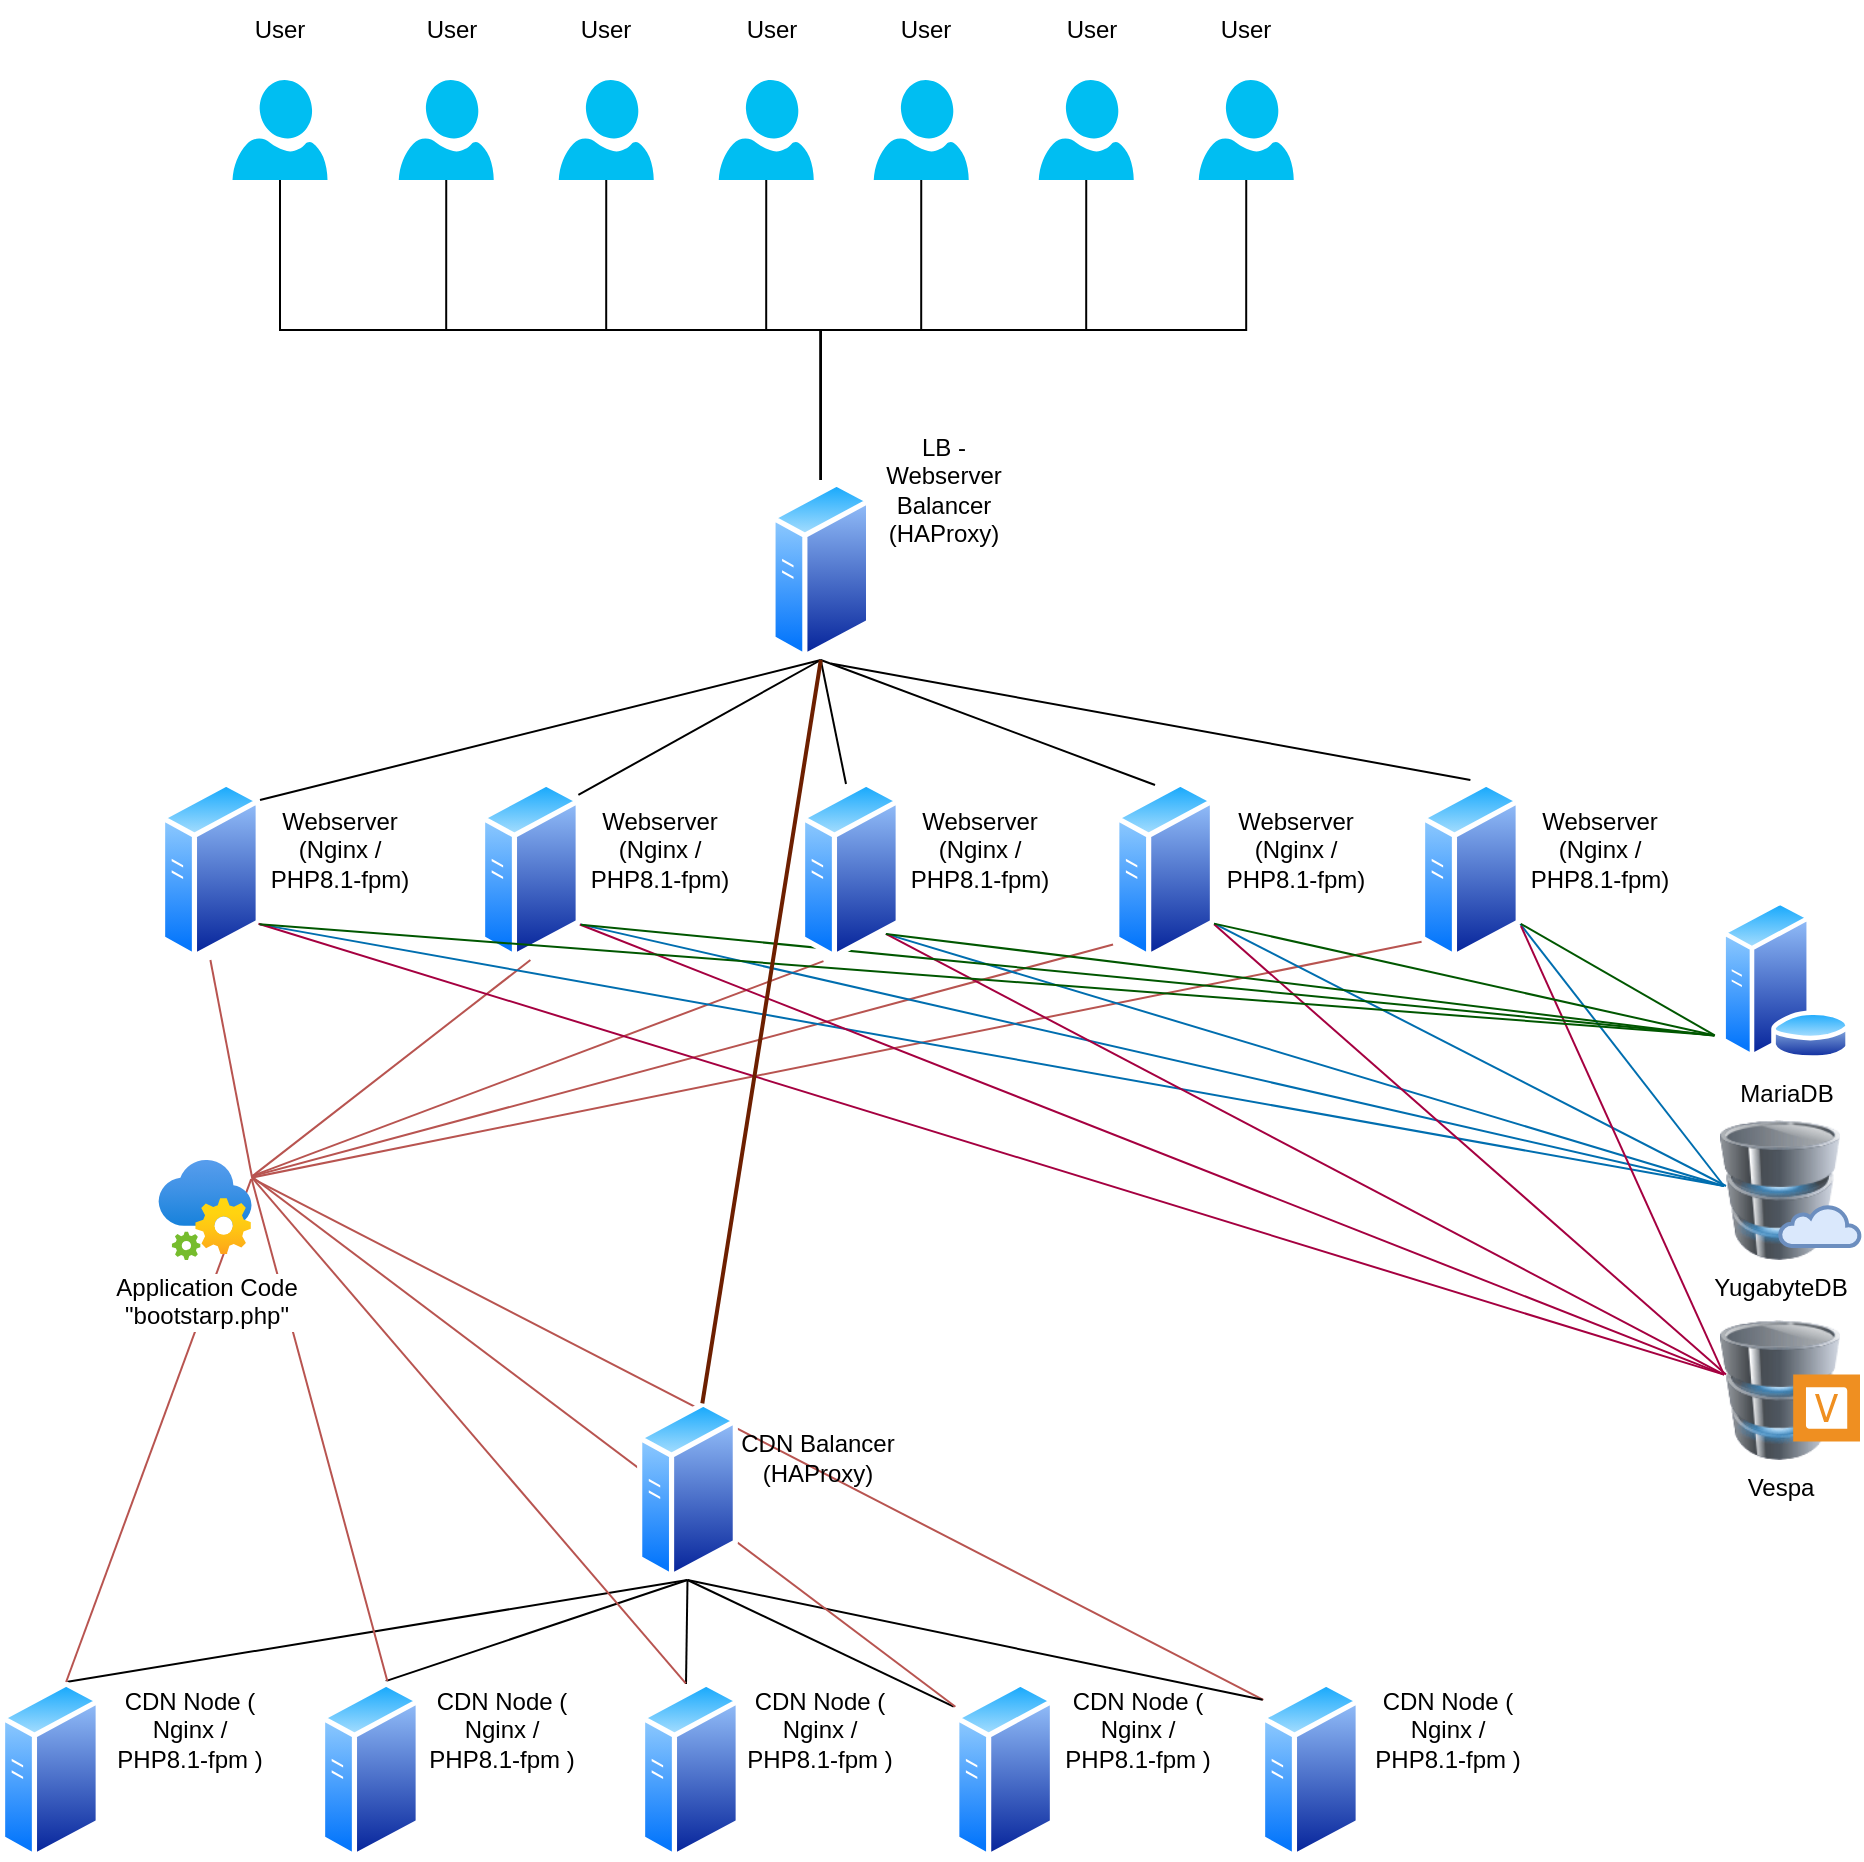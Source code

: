 <mxfile version="24.6.3" type="github">
  <diagram name="Page-1" id="3CQJeB8ll3eQGCyubroe">
    <mxGraphModel dx="2524" dy="820" grid="1" gridSize="10" guides="1" tooltips="1" connect="1" arrows="1" fold="1" page="1" pageScale="1" pageWidth="850" pageHeight="1100" math="0" shadow="0">
      <root>
        <mxCell id="0" />
        <mxCell id="1" parent="0" />
        <mxCell id="apbLcDOzzkScIm0lNbw9-207" value="" style="endArrow=none;html=1;rounded=0;entryX=0.033;entryY=0.111;entryDx=0;entryDy=0;entryPerimeter=0;fillColor=#f8cecc;strokeColor=#b85450;exitX=0.995;exitY=0.181;exitDx=0;exitDy=0;exitPerimeter=0;endFill=0;" parent="1" source="apbLcDOzzkScIm0lNbw9-192" target="apbLcDOzzkScIm0lNbw9-169" edge="1">
          <mxGeometry width="50" height="50" relative="1" as="geometry">
            <mxPoint x="16.778" y="810.55" as="sourcePoint" />
            <mxPoint x="237.4" y="895.5" as="targetPoint" />
          </mxGeometry>
        </mxCell>
        <mxCell id="apbLcDOzzkScIm0lNbw9-17" style="edgeStyle=orthogonalEdgeStyle;rounded=0;orthogonalLoop=1;jettySize=auto;html=1;exitX=0.5;exitY=1;exitDx=0;exitDy=0;exitPerimeter=0;entryX=0.5;entryY=0;entryDx=0;entryDy=0;endArrow=none;endFill=0;" parent="1" source="apbLcDOzzkScIm0lNbw9-2" target="apbLcDOzzkScIm0lNbw9-9" edge="1">
          <mxGeometry relative="1" as="geometry" />
        </mxCell>
        <mxCell id="apbLcDOzzkScIm0lNbw9-2" value="" style="verticalLabelPosition=bottom;html=1;verticalAlign=top;align=center;strokeColor=none;fillColor=#00BEF2;shape=mxgraph.azure.user;" parent="1" vertex="1">
          <mxGeometry x="86.25" y="130" width="47.5" height="50" as="geometry" />
        </mxCell>
        <mxCell id="apbLcDOzzkScIm0lNbw9-23" style="edgeStyle=orthogonalEdgeStyle;rounded=0;orthogonalLoop=1;jettySize=auto;html=1;exitX=0.5;exitY=1;exitDx=0;exitDy=0;exitPerimeter=0;entryX=0.5;entryY=0;entryDx=0;entryDy=0;endArrow=none;endFill=0;" parent="1" source="apbLcDOzzkScIm0lNbw9-3" target="apbLcDOzzkScIm0lNbw9-9" edge="1">
          <mxGeometry relative="1" as="geometry" />
        </mxCell>
        <mxCell id="apbLcDOzzkScIm0lNbw9-3" value="" style="verticalLabelPosition=bottom;html=1;verticalAlign=top;align=center;strokeColor=none;fillColor=#00BEF2;shape=mxgraph.azure.user;" parent="1" vertex="1">
          <mxGeometry x="569.37" y="130" width="47.5" height="50" as="geometry" />
        </mxCell>
        <mxCell id="apbLcDOzzkScIm0lNbw9-22" style="edgeStyle=orthogonalEdgeStyle;rounded=0;orthogonalLoop=1;jettySize=auto;html=1;exitX=0.5;exitY=1;exitDx=0;exitDy=0;exitPerimeter=0;entryX=0.5;entryY=0;entryDx=0;entryDy=0;endArrow=none;endFill=0;" parent="1" source="apbLcDOzzkScIm0lNbw9-4" target="apbLcDOzzkScIm0lNbw9-9" edge="1">
          <mxGeometry relative="1" as="geometry" />
        </mxCell>
        <mxCell id="apbLcDOzzkScIm0lNbw9-4" value="" style="verticalLabelPosition=bottom;html=1;verticalAlign=top;align=center;strokeColor=none;fillColor=#00BEF2;shape=mxgraph.azure.user;" parent="1" vertex="1">
          <mxGeometry x="489.37" y="130" width="47.5" height="50" as="geometry" />
        </mxCell>
        <mxCell id="apbLcDOzzkScIm0lNbw9-21" style="edgeStyle=orthogonalEdgeStyle;rounded=0;orthogonalLoop=1;jettySize=auto;html=1;exitX=0.5;exitY=1;exitDx=0;exitDy=0;exitPerimeter=0;entryX=0.5;entryY=0;entryDx=0;entryDy=0;endArrow=none;endFill=0;" parent="1" source="apbLcDOzzkScIm0lNbw9-5" target="apbLcDOzzkScIm0lNbw9-9" edge="1">
          <mxGeometry relative="1" as="geometry" />
        </mxCell>
        <mxCell id="apbLcDOzzkScIm0lNbw9-5" value="" style="verticalLabelPosition=bottom;html=1;verticalAlign=top;align=center;strokeColor=none;fillColor=#00BEF2;shape=mxgraph.azure.user;" parent="1" vertex="1">
          <mxGeometry x="406.87" y="130" width="47.5" height="50" as="geometry" />
        </mxCell>
        <mxCell id="apbLcDOzzkScIm0lNbw9-15" style="edgeStyle=orthogonalEdgeStyle;rounded=0;orthogonalLoop=1;jettySize=auto;html=1;exitX=0.5;exitY=1;exitDx=0;exitDy=0;exitPerimeter=0;entryX=0.5;entryY=0;entryDx=0;entryDy=0;endArrow=none;endFill=0;" parent="1" source="apbLcDOzzkScIm0lNbw9-6" target="apbLcDOzzkScIm0lNbw9-9" edge="1">
          <mxGeometry relative="1" as="geometry" />
        </mxCell>
        <mxCell id="apbLcDOzzkScIm0lNbw9-6" value="" style="verticalLabelPosition=bottom;html=1;verticalAlign=top;align=center;strokeColor=none;fillColor=#00BEF2;shape=mxgraph.azure.user;" parent="1" vertex="1">
          <mxGeometry x="329.37" y="130" width="47.5" height="50" as="geometry" />
        </mxCell>
        <mxCell id="apbLcDOzzkScIm0lNbw9-19" style="edgeStyle=orthogonalEdgeStyle;rounded=0;orthogonalLoop=1;jettySize=auto;html=1;exitX=0.5;exitY=1;exitDx=0;exitDy=0;exitPerimeter=0;entryX=0.5;entryY=0;entryDx=0;entryDy=0;endArrow=none;endFill=0;" parent="1" source="apbLcDOzzkScIm0lNbw9-7" target="apbLcDOzzkScIm0lNbw9-9" edge="1">
          <mxGeometry relative="1" as="geometry" />
        </mxCell>
        <mxCell id="apbLcDOzzkScIm0lNbw9-7" value="" style="verticalLabelPosition=bottom;html=1;verticalAlign=top;align=center;strokeColor=none;fillColor=#00BEF2;shape=mxgraph.azure.user;" parent="1" vertex="1">
          <mxGeometry x="169.37" y="130" width="47.5" height="50" as="geometry" />
        </mxCell>
        <mxCell id="apbLcDOzzkScIm0lNbw9-20" style="edgeStyle=orthogonalEdgeStyle;rounded=0;orthogonalLoop=1;jettySize=auto;html=1;exitX=0.5;exitY=1;exitDx=0;exitDy=0;exitPerimeter=0;entryX=0.5;entryY=0;entryDx=0;entryDy=0;endArrow=none;endFill=0;" parent="1" source="apbLcDOzzkScIm0lNbw9-8" target="apbLcDOzzkScIm0lNbw9-9" edge="1">
          <mxGeometry relative="1" as="geometry" />
        </mxCell>
        <mxCell id="apbLcDOzzkScIm0lNbw9-8" value="" style="verticalLabelPosition=bottom;html=1;verticalAlign=top;align=center;strokeColor=none;fillColor=#00BEF2;shape=mxgraph.azure.user;" parent="1" vertex="1">
          <mxGeometry x="249.37" y="130" width="47.5" height="50" as="geometry" />
        </mxCell>
        <mxCell id="apbLcDOzzkScIm0lNbw9-9" value="" style="image;aspect=fixed;perimeter=ellipsePerimeter;html=1;align=center;shadow=0;dashed=0;spacingTop=3;image=img/lib/active_directory/generic_server.svg;" parent="1" vertex="1">
          <mxGeometry x="355.2" y="330" width="50.4" height="90" as="geometry" />
        </mxCell>
        <mxCell id="apbLcDOzzkScIm0lNbw9-24" value="LB - Webserver Balancer (HAProxy)" style="text;html=1;strokeColor=none;fillColor=none;align=center;verticalAlign=middle;whiteSpace=wrap;rounded=0;" parent="1" vertex="1">
          <mxGeometry x="401.65" y="320" width="80" height="30" as="geometry" />
        </mxCell>
        <mxCell id="apbLcDOzzkScIm0lNbw9-37" value="" style="group" parent="1" vertex="1" connectable="0">
          <mxGeometry x="527.1" y="480" width="171.9" height="95" as="geometry" />
        </mxCell>
        <mxCell id="apbLcDOzzkScIm0lNbw9-38" value="" style="image;aspect=fixed;perimeter=ellipsePerimeter;html=1;align=center;shadow=0;dashed=0;spacingTop=3;image=img/lib/active_directory/generic_server.svg;" parent="apbLcDOzzkScIm0lNbw9-37" vertex="1">
          <mxGeometry width="50.4" height="90" as="geometry" />
        </mxCell>
        <mxCell id="apbLcDOzzkScIm0lNbw9-39" value="Webserver (Nginx / PHP8.1-fpm)" style="text;html=1;strokeColor=none;fillColor=none;align=center;verticalAlign=middle;whiteSpace=wrap;rounded=0;" parent="apbLcDOzzkScIm0lNbw9-37" vertex="1">
          <mxGeometry x="50.4" y="20" width="80" height="30" as="geometry" />
        </mxCell>
        <mxCell id="apbLcDOzzkScIm0lNbw9-40" value="" style="group" parent="1" vertex="1" connectable="0">
          <mxGeometry x="680" y="480" width="130.4" height="90" as="geometry" />
        </mxCell>
        <mxCell id="apbLcDOzzkScIm0lNbw9-41" value="" style="image;aspect=fixed;perimeter=ellipsePerimeter;html=1;align=center;shadow=0;dashed=0;spacingTop=3;image=img/lib/active_directory/generic_server.svg;" parent="apbLcDOzzkScIm0lNbw9-40" vertex="1">
          <mxGeometry width="50.4" height="90" as="geometry" />
        </mxCell>
        <mxCell id="apbLcDOzzkScIm0lNbw9-42" value="Webserver (Nginx / PHP8.1-fpm)" style="text;html=1;strokeColor=none;fillColor=none;align=center;verticalAlign=middle;whiteSpace=wrap;rounded=0;" parent="apbLcDOzzkScIm0lNbw9-40" vertex="1">
          <mxGeometry x="50.4" y="20" width="80" height="30" as="geometry" />
        </mxCell>
        <mxCell id="apbLcDOzzkScIm0lNbw9-50" value="" style="group" parent="1" vertex="1" connectable="0">
          <mxGeometry x="50" y="480" width="130.4" height="90" as="geometry" />
        </mxCell>
        <mxCell id="apbLcDOzzkScIm0lNbw9-51" value="" style="image;aspect=fixed;perimeter=ellipsePerimeter;html=1;align=center;shadow=0;dashed=0;spacingTop=3;image=img/lib/active_directory/generic_server.svg;" parent="apbLcDOzzkScIm0lNbw9-50" vertex="1">
          <mxGeometry width="50.4" height="90" as="geometry" />
        </mxCell>
        <mxCell id="apbLcDOzzkScIm0lNbw9-52" value="Webserver (Nginx / PHP8.1-fpm)" style="text;html=1;strokeColor=none;fillColor=none;align=center;verticalAlign=middle;whiteSpace=wrap;rounded=0;" parent="apbLcDOzzkScIm0lNbw9-50" vertex="1">
          <mxGeometry x="50.4" y="20" width="80" height="30" as="geometry" />
        </mxCell>
        <mxCell id="apbLcDOzzkScIm0lNbw9-53" value="" style="group" parent="1" vertex="1" connectable="0">
          <mxGeometry x="210" y="480" width="130.4" height="90" as="geometry" />
        </mxCell>
        <mxCell id="apbLcDOzzkScIm0lNbw9-54" value="" style="image;aspect=fixed;perimeter=ellipsePerimeter;html=1;align=center;shadow=0;dashed=0;spacingTop=3;image=img/lib/active_directory/generic_server.svg;" parent="apbLcDOzzkScIm0lNbw9-53" vertex="1">
          <mxGeometry width="50.4" height="90" as="geometry" />
        </mxCell>
        <mxCell id="apbLcDOzzkScIm0lNbw9-55" value="Webserver (Nginx / PHP8.1-fpm)" style="text;html=1;strokeColor=none;fillColor=none;align=center;verticalAlign=middle;whiteSpace=wrap;rounded=0;" parent="apbLcDOzzkScIm0lNbw9-53" vertex="1">
          <mxGeometry x="50.4" y="20" width="80" height="30" as="geometry" />
        </mxCell>
        <mxCell id="apbLcDOzzkScIm0lNbw9-58" value="" style="endArrow=none;html=1;rounded=0;exitX=0.5;exitY=1;exitDx=0;exitDy=0;endFill=0;" parent="1" source="apbLcDOzzkScIm0lNbw9-9" edge="1">
          <mxGeometry width="50" height="50" relative="1" as="geometry">
            <mxPoint x="390" y="720" as="sourcePoint" />
            <mxPoint x="100" y="490" as="targetPoint" />
          </mxGeometry>
        </mxCell>
        <mxCell id="apbLcDOzzkScIm0lNbw9-59" value="" style="endArrow=none;html=1;rounded=0;exitX=0.5;exitY=1;exitDx=0;exitDy=0;entryX=0.976;entryY=0.083;entryDx=0;entryDy=0;entryPerimeter=0;endFill=0;" parent="1" source="apbLcDOzzkScIm0lNbw9-9" target="apbLcDOzzkScIm0lNbw9-54" edge="1">
          <mxGeometry width="50" height="50" relative="1" as="geometry">
            <mxPoint x="370" y="450" as="sourcePoint" />
            <mxPoint x="110" y="500" as="targetPoint" />
          </mxGeometry>
        </mxCell>
        <mxCell id="apbLcDOzzkScIm0lNbw9-60" value="" style="endArrow=none;html=1;rounded=0;entryX=0.976;entryY=0.083;entryDx=0;entryDy=0;entryPerimeter=0;exitX=0.5;exitY=1;exitDx=0;exitDy=0;endFill=0;" parent="1" source="apbLcDOzzkScIm0lNbw9-9" edge="1">
          <mxGeometry width="50" height="50" relative="1" as="geometry">
            <mxPoint x="470" y="390" as="sourcePoint" />
            <mxPoint x="393" y="482" as="targetPoint" />
          </mxGeometry>
        </mxCell>
        <mxCell id="apbLcDOzzkScIm0lNbw9-61" value="" style="endArrow=none;html=1;rounded=0;entryX=0.405;entryY=0.028;entryDx=0;entryDy=0;entryPerimeter=0;exitX=0.5;exitY=1;exitDx=0;exitDy=0;endFill=0;" parent="1" source="apbLcDOzzkScIm0lNbw9-9" target="apbLcDOzzkScIm0lNbw9-38" edge="1">
          <mxGeometry width="50" height="50" relative="1" as="geometry">
            <mxPoint x="410" y="420" as="sourcePoint" />
            <mxPoint x="403" y="492" as="targetPoint" />
          </mxGeometry>
        </mxCell>
        <mxCell id="apbLcDOzzkScIm0lNbw9-62" value="" style="endArrow=none;html=1;rounded=0;exitX=0.598;exitY=1.019;exitDx=0;exitDy=0;entryX=0.5;entryY=0;entryDx=0;entryDy=0;exitPerimeter=0;endFill=0;" parent="1" source="apbLcDOzzkScIm0lNbw9-9" target="apbLcDOzzkScIm0lNbw9-41" edge="1">
          <mxGeometry width="50" height="50" relative="1" as="geometry">
            <mxPoint x="480" y="422" as="sourcePoint" />
            <mxPoint x="640" y="480" as="targetPoint" />
          </mxGeometry>
        </mxCell>
        <mxCell id="apbLcDOzzkScIm0lNbw9-160" value="CDN Balancer (HAProxy)" style="text;html=1;strokeColor=none;fillColor=none;align=center;verticalAlign=middle;whiteSpace=wrap;rounded=0;" parent="1" vertex="1">
          <mxGeometry x="338.5" y="804" width="80" height="30" as="geometry" />
        </mxCell>
        <mxCell id="apbLcDOzzkScIm0lNbw9-177" value="" style="endArrow=none;html=1;rounded=0;exitX=0.5;exitY=1;exitDx=0;exitDy=0;endFill=0;entryX=0.656;entryY=0.011;entryDx=0;entryDy=0;entryPerimeter=0;" parent="1" source="apbLcDOzzkScIm0lNbw9-159" target="apbLcDOzzkScIm0lNbw9-172" edge="1">
          <mxGeometry width="50" height="50" relative="1" as="geometry">
            <mxPoint x="310" y="1170" as="sourcePoint" />
            <mxPoint x="20" y="940" as="targetPoint" />
          </mxGeometry>
        </mxCell>
        <mxCell id="apbLcDOzzkScIm0lNbw9-178" value="" style="endArrow=none;html=1;rounded=0;exitX=0.5;exitY=1;exitDx=0;exitDy=0;entryX=0.652;entryY=0.006;entryDx=0;entryDy=0;entryPerimeter=0;endFill=0;" parent="1" source="apbLcDOzzkScIm0lNbw9-159" target="apbLcDOzzkScIm0lNbw9-175" edge="1">
          <mxGeometry width="50" height="50" relative="1" as="geometry">
            <mxPoint x="290" y="900" as="sourcePoint" />
            <mxPoint x="30" y="950" as="targetPoint" />
          </mxGeometry>
        </mxCell>
        <mxCell id="apbLcDOzzkScIm0lNbw9-179" value="" style="endArrow=none;html=1;rounded=0;entryX=0.976;entryY=0.083;entryDx=0;entryDy=0;entryPerimeter=0;exitX=0.5;exitY=1;exitDx=0;exitDy=0;endFill=0;" parent="1" source="apbLcDOzzkScIm0lNbw9-159" edge="1">
          <mxGeometry width="50" height="50" relative="1" as="geometry">
            <mxPoint x="390" y="840" as="sourcePoint" />
            <mxPoint x="313" y="932" as="targetPoint" />
          </mxGeometry>
        </mxCell>
        <mxCell id="apbLcDOzzkScIm0lNbw9-180" value="" style="endArrow=none;html=1;rounded=0;entryX=-0.005;entryY=0.148;entryDx=0;entryDy=0;entryPerimeter=0;exitX=0.5;exitY=1;exitDx=0;exitDy=0;endFill=0;" parent="1" source="apbLcDOzzkScIm0lNbw9-159" target="apbLcDOzzkScIm0lNbw9-165" edge="1">
          <mxGeometry width="50" height="50" relative="1" as="geometry">
            <mxPoint x="321" y="884" as="sourcePoint" />
            <mxPoint x="323" y="942" as="targetPoint" />
          </mxGeometry>
        </mxCell>
        <mxCell id="apbLcDOzzkScIm0lNbw9-181" value="" style="endArrow=none;html=1;rounded=0;exitX=0.5;exitY=1;exitDx=0;exitDy=0;entryX=0.026;entryY=0.11;entryDx=0;entryDy=0;endFill=0;entryPerimeter=0;" parent="1" source="apbLcDOzzkScIm0lNbw9-159" target="apbLcDOzzkScIm0lNbw9-169" edge="1">
          <mxGeometry width="50" height="50" relative="1" as="geometry">
            <mxPoint x="400" y="872" as="sourcePoint" />
            <mxPoint x="560" y="930" as="targetPoint" />
          </mxGeometry>
        </mxCell>
        <mxCell id="apbLcDOzzkScIm0lNbw9-162" value="" style="image;aspect=fixed;perimeter=ellipsePerimeter;html=1;align=center;shadow=0;dashed=0;spacingTop=3;image=img/lib/active_directory/generic_server.svg;container=0;" parent="1" vertex="1">
          <mxGeometry x="290" y="930" width="50.4" height="90" as="geometry" />
        </mxCell>
        <mxCell id="apbLcDOzzkScIm0lNbw9-165" value="" style="image;aspect=fixed;perimeter=ellipsePerimeter;html=1;align=center;shadow=0;dashed=0;spacingTop=3;image=img/lib/active_directory/generic_server.svg;container=0;" parent="1" vertex="1">
          <mxGeometry x="447.1" y="930" width="50.4" height="90" as="geometry" />
        </mxCell>
        <mxCell id="apbLcDOzzkScIm0lNbw9-169" value="" style="image;aspect=fixed;perimeter=ellipsePerimeter;html=1;align=center;shadow=0;dashed=0;spacingTop=3;image=img/lib/active_directory/generic_server.svg;container=0;" parent="1" vertex="1">
          <mxGeometry x="600" y="930" width="50.4" height="90" as="geometry" />
        </mxCell>
        <mxCell id="apbLcDOzzkScIm0lNbw9-172" value="" style="image;aspect=fixed;perimeter=ellipsePerimeter;html=1;align=center;shadow=0;dashed=0;spacingTop=3;image=img/lib/active_directory/generic_server.svg;container=0;" parent="1" vertex="1">
          <mxGeometry x="-30" y="930" width="50.4" height="90" as="geometry" />
        </mxCell>
        <mxCell id="apbLcDOzzkScIm0lNbw9-173" value="CDN Node ( Nginx / PHP8.1-fpm )" style="text;html=1;strokeColor=none;fillColor=none;align=center;verticalAlign=middle;whiteSpace=wrap;rounded=0;container=0;" parent="1" vertex="1">
          <mxGeometry x="25.4" y="940" width="80" height="30" as="geometry" />
        </mxCell>
        <mxCell id="apbLcDOzzkScIm0lNbw9-175" value="" style="image;aspect=fixed;perimeter=ellipsePerimeter;html=1;align=center;shadow=0;dashed=0;spacingTop=3;image=img/lib/active_directory/generic_server.svg;container=0;" parent="1" vertex="1">
          <mxGeometry x="130" y="930" width="50.4" height="90" as="geometry" />
        </mxCell>
        <mxCell id="apbLcDOzzkScIm0lNbw9-182" value="CDN Node ( Nginx / PHP8.1-fpm )" style="text;html=1;strokeColor=none;fillColor=none;align=center;verticalAlign=middle;whiteSpace=wrap;rounded=0;container=0;" parent="1" vertex="1">
          <mxGeometry x="181.4" y="940" width="80" height="30" as="geometry" />
        </mxCell>
        <mxCell id="apbLcDOzzkScIm0lNbw9-183" value="CDN Node ( Nginx / PHP8.1-fpm )" style="text;html=1;strokeColor=none;fillColor=none;align=center;verticalAlign=middle;whiteSpace=wrap;rounded=0;container=0;" parent="1" vertex="1">
          <mxGeometry x="340.4" y="940" width="80" height="30" as="geometry" />
        </mxCell>
        <mxCell id="apbLcDOzzkScIm0lNbw9-184" value="CDN Node ( Nginx / PHP8.1-fpm )" style="text;html=1;strokeColor=none;fillColor=none;align=center;verticalAlign=middle;whiteSpace=wrap;rounded=0;container=0;" parent="1" vertex="1">
          <mxGeometry x="498.5" y="940" width="80" height="30" as="geometry" />
        </mxCell>
        <mxCell id="apbLcDOzzkScIm0lNbw9-185" value="CDN Node ( Nginx / PHP8.1-fpm )" style="text;html=1;strokeColor=none;fillColor=none;align=center;verticalAlign=middle;whiteSpace=wrap;rounded=0;container=0;" parent="1" vertex="1">
          <mxGeometry x="654.4" y="940" width="80" height="30" as="geometry" />
        </mxCell>
        <mxCell id="apbLcDOzzkScIm0lNbw9-195" value="" style="endArrow=none;html=1;rounded=0;fillColor=#f8cecc;strokeColor=#b85450;endFill=0;entryX=0.656;entryY=0.011;entryDx=0;entryDy=0;entryPerimeter=0;exitX=0.99;exitY=0.191;exitDx=0;exitDy=0;exitPerimeter=0;" parent="1" source="apbLcDOzzkScIm0lNbw9-192" target="apbLcDOzzkScIm0lNbw9-172" edge="1">
          <mxGeometry width="50" height="50" relative="1" as="geometry">
            <mxPoint x="100" y="680" as="sourcePoint" />
            <mxPoint x="-3.58" y="930" as="targetPoint" />
          </mxGeometry>
        </mxCell>
        <mxCell id="apbLcDOzzkScIm0lNbw9-196" value="" style="endArrow=none;html=1;rounded=0;entryX=0.5;entryY=1;entryDx=0;entryDy=0;fillColor=#f8cecc;strokeColor=#b85450;exitX=1;exitY=0.177;exitDx=0;exitDy=0;exitPerimeter=0;endFill=0;" parent="1" source="apbLcDOzzkScIm0lNbw9-192" target="apbLcDOzzkScIm0lNbw9-51" edge="1">
          <mxGeometry width="50" height="50" relative="1" as="geometry">
            <mxPoint x="80" y="640" as="sourcePoint" />
            <mxPoint x="80" y="600" as="targetPoint" />
          </mxGeometry>
        </mxCell>
        <mxCell id="apbLcDOzzkScIm0lNbw9-197" value="" style="endArrow=none;html=1;rounded=0;entryX=0.5;entryY=1;entryDx=0;entryDy=0;exitX=0.995;exitY=0.167;exitDx=0;exitDy=0;exitPerimeter=0;fillColor=#f8cecc;strokeColor=#b85450;endFill=0;" parent="1" source="apbLcDOzzkScIm0lNbw9-192" target="apbLcDOzzkScIm0lNbw9-54" edge="1">
          <mxGeometry width="50" height="50" relative="1" as="geometry">
            <mxPoint x="80" y="660" as="sourcePoint" />
            <mxPoint x="68" y="579" as="targetPoint" />
          </mxGeometry>
        </mxCell>
        <mxCell id="apbLcDOzzkScIm0lNbw9-199" value="" style="endArrow=none;html=1;rounded=0;fillColor=#f8cecc;strokeColor=#b85450;exitX=0.99;exitY=0.163;exitDx=0;exitDy=0;exitPerimeter=0;endFill=0;entryX=0.233;entryY=1.006;entryDx=0;entryDy=0;entryPerimeter=0;" parent="1" source="apbLcDOzzkScIm0lNbw9-192" target="apbLcDOzzkScIm0lNbw9-32" edge="1">
          <mxGeometry width="50" height="50" relative="1" as="geometry">
            <mxPoint x="90" y="670" as="sourcePoint" />
            <mxPoint x="360" y="570" as="targetPoint" />
          </mxGeometry>
        </mxCell>
        <mxCell id="apbLcDOzzkScIm0lNbw9-200" value="" style="endArrow=none;html=1;rounded=0;exitX=1;exitY=0.163;exitDx=0;exitDy=0;exitPerimeter=0;fillColor=#f8cecc;strokeColor=#b85450;endFill=0;entryX=-0.011;entryY=0.914;entryDx=0;entryDy=0;entryPerimeter=0;" parent="1" source="apbLcDOzzkScIm0lNbw9-192" target="apbLcDOzzkScIm0lNbw9-38" edge="1">
          <mxGeometry width="50" height="50" relative="1" as="geometry">
            <mxPoint x="110" y="680" as="sourcePoint" />
            <mxPoint x="520" y="560" as="targetPoint" />
          </mxGeometry>
        </mxCell>
        <mxCell id="apbLcDOzzkScIm0lNbw9-202" value="" style="endArrow=none;html=1;rounded=0;fillColor=#f8cecc;strokeColor=#b85450;exitX=1.015;exitY=0.172;exitDx=0;exitDy=0;exitPerimeter=0;endFill=0;entryX=0.016;entryY=0.899;entryDx=0;entryDy=0;entryPerimeter=0;" parent="1" source="apbLcDOzzkScIm0lNbw9-192" target="apbLcDOzzkScIm0lNbw9-41" edge="1">
          <mxGeometry width="50" height="50" relative="1" as="geometry">
            <mxPoint x="80" y="640" as="sourcePoint" />
            <mxPoint x="670" y="560" as="targetPoint" />
          </mxGeometry>
        </mxCell>
        <mxCell id="apbLcDOzzkScIm0lNbw9-204" value="" style="endArrow=none;html=1;rounded=0;entryX=0.668;entryY=0.006;entryDx=0;entryDy=0;entryPerimeter=0;fillColor=#f8cecc;strokeColor=#b85450;endFill=0;exitX=0.995;exitY=0.191;exitDx=0;exitDy=0;exitPerimeter=0;" parent="1" source="apbLcDOzzkScIm0lNbw9-192" target="apbLcDOzzkScIm0lNbw9-175" edge="1">
          <mxGeometry width="50" height="50" relative="1" as="geometry">
            <mxPoint x="17.06" y="808.575" as="sourcePoint" />
            <mxPoint x="151.06" y="814" as="targetPoint" />
          </mxGeometry>
        </mxCell>
        <mxCell id="apbLcDOzzkScIm0lNbw9-205" value="" style="endArrow=none;html=1;rounded=0;entryX=0.454;entryY=0.019;entryDx=0;entryDy=0;entryPerimeter=0;fillColor=#f8cecc;strokeColor=#b85450;exitX=0.995;exitY=0.172;exitDx=0;exitDy=0;exitPerimeter=0;endFill=0;" parent="1" source="apbLcDOzzkScIm0lNbw9-192" target="apbLcDOzzkScIm0lNbw9-162" edge="1">
          <mxGeometry width="50" height="50" relative="1" as="geometry">
            <mxPoint x="16.966" y="810.8" as="sourcePoint" />
            <mxPoint x="180.4" y="911" as="targetPoint" />
          </mxGeometry>
        </mxCell>
        <mxCell id="apbLcDOzzkScIm0lNbw9-206" value="" style="endArrow=none;html=1;rounded=0;entryX=0.012;entryY=0.149;entryDx=0;entryDy=0;entryPerimeter=0;fillColor=#f8cecc;strokeColor=#b85450;exitX=1.006;exitY=0.173;exitDx=0;exitDy=0;exitPerimeter=0;endFill=0;" parent="1" source="apbLcDOzzkScIm0lNbw9-192" target="apbLcDOzzkScIm0lNbw9-165" edge="1">
          <mxGeometry width="50" height="50" relative="1" as="geometry">
            <mxPoint x="16.778" y="810.65" as="sourcePoint" />
            <mxPoint x="221.2" y="911" as="targetPoint" />
          </mxGeometry>
        </mxCell>
        <mxCell id="lut920hTAtwZaciV1QiT-2" value="&lt;div&gt;MariaDB&lt;/div&gt;" style="image;aspect=fixed;perimeter=ellipsePerimeter;html=1;align=center;shadow=0;dashed=0;spacingTop=3;image=img/lib/active_directory/database_server.svg;" parent="1" vertex="1">
          <mxGeometry x="830" y="540" width="65.6" height="80" as="geometry" />
        </mxCell>
        <mxCell id="lut920hTAtwZaciV1QiT-8" value="" style="group" parent="1" vertex="1" connectable="0">
          <mxGeometry x="830" y="650" width="70" height="70" as="geometry" />
        </mxCell>
        <mxCell id="lut920hTAtwZaciV1QiT-4" value="YugabyteDB" style="image;html=1;image=img/lib/clip_art/computers/Database_128x128.png" parent="lut920hTAtwZaciV1QiT-8" vertex="1">
          <mxGeometry width="60" height="70" as="geometry" />
        </mxCell>
        <mxCell id="lut920hTAtwZaciV1QiT-7" value="" style="html=1;verticalLabelPosition=bottom;align=center;labelBackgroundColor=#ffffff;verticalAlign=top;strokeWidth=2;strokeColor=#6c8ebf;shadow=0;dashed=0;shape=mxgraph.ios7.icons.cloud;fillColor=#dae8fc;" parent="lut920hTAtwZaciV1QiT-8" vertex="1">
          <mxGeometry x="30" y="43" width="40" height="20" as="geometry" />
        </mxCell>
        <mxCell id="lut920hTAtwZaciV1QiT-33" value="" style="endArrow=none;html=1;rounded=0;entryX=-0.043;entryY=0.845;entryDx=0;entryDy=0;entryPerimeter=0;exitX=0.995;exitY=0.8;exitDx=0;exitDy=0;fillColor=#1ba1e2;strokeColor=#006EAF;exitPerimeter=0;endFill=0;" parent="lut920hTAtwZaciV1QiT-8" source="apbLcDOzzkScIm0lNbw9-41" edge="1">
          <mxGeometry width="50" height="50" relative="1" as="geometry">
            <mxPoint x="-97" y="-30" as="sourcePoint" />
            <mxPoint x="2" y="33" as="targetPoint" />
          </mxGeometry>
        </mxCell>
        <mxCell id="lut920hTAtwZaciV1QiT-34" value="" style="endArrow=none;html=1;rounded=0;entryX=-0.038;entryY=0.847;entryDx=0;entryDy=0;fillColor=#1ba1e2;strokeColor=#006EAF;exitX=0.993;exitY=0.798;exitDx=0;exitDy=0;entryPerimeter=0;exitPerimeter=0;endFill=0;" parent="lut920hTAtwZaciV1QiT-8" source="apbLcDOzzkScIm0lNbw9-38" edge="1">
          <mxGeometry width="50" height="50" relative="1" as="geometry">
            <mxPoint x="-284" y="-10" as="sourcePoint" />
            <mxPoint x="3" y="33" as="targetPoint" />
          </mxGeometry>
        </mxCell>
        <mxCell id="lut920hTAtwZaciV1QiT-35" value="" style="endArrow=none;html=1;rounded=0;fillColor=#1ba1e2;strokeColor=#006EAF;exitX=1;exitY=1;exitDx=0;exitDy=0;entryX=-0.044;entryY=0.848;entryDx=0;entryDy=0;entryPerimeter=0;endFill=0;" parent="lut920hTAtwZaciV1QiT-8" source="apbLcDOzzkScIm0lNbw9-32" edge="1">
          <mxGeometry width="50" height="50" relative="1" as="geometry">
            <mxPoint x="-412" y="-18" as="sourcePoint" />
            <mxPoint x="2" y="33" as="targetPoint" />
          </mxGeometry>
        </mxCell>
        <mxCell id="lut920hTAtwZaciV1QiT-36" value="" style="endArrow=none;html=1;rounded=0;fillColor=#1ba1e2;strokeColor=#006EAF;exitX=0.997;exitY=0.802;exitDx=0;exitDy=0;entryX=-0.044;entryY=0.845;entryDx=0;entryDy=0;entryPerimeter=0;exitPerimeter=0;endFill=0;" parent="lut920hTAtwZaciV1QiT-8" source="apbLcDOzzkScIm0lNbw9-54" edge="1">
          <mxGeometry width="50" height="50" relative="1" as="geometry">
            <mxPoint x="-601" y="-10" as="sourcePoint" />
            <mxPoint x="2" y="33" as="targetPoint" />
          </mxGeometry>
        </mxCell>
        <mxCell id="lut920hTAtwZaciV1QiT-37" value="" style="endArrow=none;html=1;rounded=0;fillColor=#1ba1e2;strokeColor=#006EAF;exitX=0.99;exitY=0.802;exitDx=0;exitDy=0;entryX=-0.044;entryY=0.845;entryDx=0;entryDy=0;entryPerimeter=0;exitPerimeter=0;endFill=0;" parent="lut920hTAtwZaciV1QiT-8" source="apbLcDOzzkScIm0lNbw9-51" edge="1">
          <mxGeometry width="50" height="50" relative="1" as="geometry">
            <mxPoint x="-750" y="-5" as="sourcePoint" />
            <mxPoint x="2" y="33" as="targetPoint" />
          </mxGeometry>
        </mxCell>
        <mxCell id="lut920hTAtwZaciV1QiT-19" value="" style="group" parent="1" vertex="1" connectable="0">
          <mxGeometry x="830" y="750" width="70" height="70" as="geometry" />
        </mxCell>
        <mxCell id="lut920hTAtwZaciV1QiT-17" value="Vespa" style="image;html=1;image=img/lib/clip_art/computers/Database_128x128.png" parent="lut920hTAtwZaciV1QiT-19" vertex="1">
          <mxGeometry width="60" height="70" as="geometry" />
        </mxCell>
        <mxCell id="lut920hTAtwZaciV1QiT-15" value="" style="shadow=0;dashed=0;html=1;strokeColor=none;fillColor=#EF8F21;labelPosition=center;verticalLabelPosition=bottom;verticalAlign=top;align=center;outlineConnect=0;shape=mxgraph.veeam.2d.veeam_availability_suite;" parent="lut920hTAtwZaciV1QiT-19" vertex="1">
          <mxGeometry x="36.6" y="27.3" width="33.4" height="33.4" as="geometry" />
        </mxCell>
        <mxCell id="lut920hTAtwZaciV1QiT-38" value="" style="endArrow=none;html=1;rounded=0;entryX=-0.043;entryY=0.845;entryDx=0;entryDy=0;entryPerimeter=0;exitX=1.002;exitY=0.811;exitDx=0;exitDy=0;fillColor=#d80073;strokeColor=#A50040;exitPerimeter=0;endFill=0;" parent="lut920hTAtwZaciV1QiT-19" source="apbLcDOzzkScIm0lNbw9-41" edge="1">
          <mxGeometry width="50" height="50" relative="1" as="geometry">
            <mxPoint x="-100" y="-103.7" as="sourcePoint" />
            <mxPoint x="2" y="27.3" as="targetPoint" />
          </mxGeometry>
        </mxCell>
        <mxCell id="lut920hTAtwZaciV1QiT-39" value="" style="endArrow=none;html=1;rounded=0;entryX=-0.038;entryY=0.847;entryDx=0;entryDy=0;fillColor=#d80073;strokeColor=#A50040;exitX=0.991;exitY=0.802;exitDx=0;exitDy=0;entryPerimeter=0;exitPerimeter=0;endFill=0;" parent="lut920hTAtwZaciV1QiT-19" source="apbLcDOzzkScIm0lNbw9-38" edge="1">
          <mxGeometry width="50" height="50" relative="1" as="geometry">
            <mxPoint x="-253" y="-103.7" as="sourcePoint" />
            <mxPoint x="3" y="27.3" as="targetPoint" />
          </mxGeometry>
        </mxCell>
        <mxCell id="lut920hTAtwZaciV1QiT-40" value="" style="endArrow=none;html=1;rounded=0;fillColor=#d80073;strokeColor=#A50040;exitX=1;exitY=1;exitDx=0;exitDy=0;entryX=-0.044;entryY=0.848;entryDx=0;entryDy=0;entryPerimeter=0;endFill=0;" parent="lut920hTAtwZaciV1QiT-19" source="apbLcDOzzkScIm0lNbw9-32" edge="1">
          <mxGeometry width="50" height="50" relative="1" as="geometry">
            <mxPoint x="-417" y="-98.7" as="sourcePoint" />
            <mxPoint x="2" y="27.3" as="targetPoint" />
          </mxGeometry>
        </mxCell>
        <mxCell id="lut920hTAtwZaciV1QiT-41" value="" style="endArrow=none;html=1;rounded=0;fillColor=#d80073;strokeColor=#A50040;exitX=0.99;exitY=0.803;exitDx=0;exitDy=0;entryX=-0.044;entryY=0.845;entryDx=0;entryDy=0;entryPerimeter=0;exitPerimeter=0;endFill=0;" parent="lut920hTAtwZaciV1QiT-19" source="apbLcDOzzkScIm0lNbw9-54" edge="1">
          <mxGeometry width="50" height="50" relative="1" as="geometry">
            <mxPoint x="-570" y="-103.7" as="sourcePoint" />
            <mxPoint x="2" y="27.3" as="targetPoint" />
          </mxGeometry>
        </mxCell>
        <mxCell id="lut920hTAtwZaciV1QiT-42" value="" style="endArrow=none;html=1;rounded=0;fillColor=#d80073;strokeColor=#A50040;exitX=0.977;exitY=0.799;exitDx=0;exitDy=0;entryX=-0.044;entryY=0.845;entryDx=0;entryDy=0;entryPerimeter=0;exitPerimeter=0;endFill=0;" parent="lut920hTAtwZaciV1QiT-19" source="apbLcDOzzkScIm0lNbw9-51" edge="1">
          <mxGeometry width="50" height="50" relative="1" as="geometry">
            <mxPoint x="-730" y="-103.7" as="sourcePoint" />
            <mxPoint x="2" y="27.3" as="targetPoint" />
          </mxGeometry>
        </mxCell>
        <mxCell id="lut920hTAtwZaciV1QiT-20" value="" style="endArrow=none;html=1;rounded=0;entryX=-0.043;entryY=0.845;entryDx=0;entryDy=0;entryPerimeter=0;exitX=1;exitY=0.799;exitDx=0;exitDy=0;fillColor=#008a00;strokeColor=#005700;exitPerimeter=0;endFill=0;" parent="1" source="apbLcDOzzkScIm0lNbw9-41" target="lut920hTAtwZaciV1QiT-2" edge="1">
          <mxGeometry width="50" height="50" relative="1" as="geometry">
            <mxPoint x="740" y="570" as="sourcePoint" />
            <mxPoint x="560" y="650" as="targetPoint" />
          </mxGeometry>
        </mxCell>
        <mxCell id="lut920hTAtwZaciV1QiT-21" value="" style="endArrow=none;html=1;rounded=0;entryX=-0.038;entryY=0.847;entryDx=0;entryDy=0;fillColor=#008a00;strokeColor=#005700;entryPerimeter=0;exitX=0.99;exitY=0.798;exitDx=0;exitDy=0;exitPerimeter=0;endFill=0;" parent="1" source="apbLcDOzzkScIm0lNbw9-38" target="lut920hTAtwZaciV1QiT-2" edge="1">
          <mxGeometry width="50" height="50" relative="1" as="geometry">
            <mxPoint x="570" y="570" as="sourcePoint" />
            <mxPoint x="837" y="569" as="targetPoint" />
          </mxGeometry>
        </mxCell>
        <mxCell id="lut920hTAtwZaciV1QiT-23" value="" style="endArrow=none;html=1;rounded=0;fillColor=#008a00;strokeColor=#005700;exitX=1;exitY=1;exitDx=0;exitDy=0;entryX=-0.044;entryY=0.848;entryDx=0;entryDy=0;entryPerimeter=0;endFill=0;" parent="1" source="apbLcDOzzkScIm0lNbw9-32" target="lut920hTAtwZaciV1QiT-2" edge="1">
          <mxGeometry width="50" height="50" relative="1" as="geometry">
            <mxPoint x="510" y="605" as="sourcePoint" />
            <mxPoint x="800" y="620" as="targetPoint" />
          </mxGeometry>
        </mxCell>
        <mxCell id="lut920hTAtwZaciV1QiT-24" value="" style="endArrow=none;html=1;rounded=0;fillColor=#008a00;strokeColor=#005700;exitX=1.001;exitY=0.804;exitDx=0;exitDy=0;entryX=-0.044;entryY=0.845;entryDx=0;entryDy=0;entryPerimeter=0;exitPerimeter=0;endFill=0;" parent="1" source="apbLcDOzzkScIm0lNbw9-54" target="lut920hTAtwZaciV1QiT-2" edge="1">
          <mxGeometry width="50" height="50" relative="1" as="geometry">
            <mxPoint x="423" y="567" as="sourcePoint" />
            <mxPoint x="800" y="610" as="targetPoint" />
          </mxGeometry>
        </mxCell>
        <mxCell id="lut920hTAtwZaciV1QiT-25" value="" style="endArrow=none;html=1;rounded=0;fillColor=#008a00;strokeColor=#005700;exitX=0.987;exitY=0.802;exitDx=0;exitDy=0;entryX=-0.044;entryY=0.845;entryDx=0;entryDy=0;entryPerimeter=0;exitPerimeter=0;endFill=0;" parent="1" source="apbLcDOzzkScIm0lNbw9-51" target="lut920hTAtwZaciV1QiT-2" edge="1">
          <mxGeometry width="50" height="50" relative="1" as="geometry">
            <mxPoint x="234" y="575" as="sourcePoint" />
            <mxPoint x="820" y="640" as="targetPoint" />
          </mxGeometry>
        </mxCell>
        <mxCell id="apbLcDOzzkScIm0lNbw9-192" value="&lt;div&gt;Application Code&lt;/div&gt;&lt;div&gt;&quot;bootstarp.php&quot;&lt;/div&gt;" style="image;aspect=fixed;html=1;points=[];align=center;fontSize=12;image=img/lib/azure2/integration/App_Configuration.svg;" parent="1" vertex="1">
          <mxGeometry x="49" y="670" width="47.06" height="50" as="geometry" />
        </mxCell>
        <mxCell id="apbLcDOzzkScIm0lNbw9-159" value="" style="image;aspect=fixed;perimeter=ellipsePerimeter;html=1;align=center;shadow=0;dashed=0;spacingTop=3;image=img/lib/active_directory/generic_server.svg;" parent="1" vertex="1">
          <mxGeometry x="288.55" y="790" width="50.4" height="90" as="geometry" />
        </mxCell>
        <mxCell id="lut920hTAtwZaciV1QiT-44" value="" style="endArrow=none;html=1;rounded=0;exitX=0.647;exitY=0.019;exitDx=0;exitDy=0;fillColor=#a0522d;strokeColor=#6D1F00;entryX=0.5;entryY=1;entryDx=0;entryDy=0;exitPerimeter=0;strokeWidth=2;" parent="1" source="apbLcDOzzkScIm0lNbw9-159" target="apbLcDOzzkScIm0lNbw9-9" edge="1">
          <mxGeometry width="50" height="50" relative="1" as="geometry">
            <mxPoint x="340" y="720" as="sourcePoint" />
            <mxPoint x="380" y="460" as="targetPoint" />
          </mxGeometry>
        </mxCell>
        <mxCell id="apbLcDOzzkScIm0lNbw9-31" value="" style="group" parent="1" vertex="1" connectable="0">
          <mxGeometry x="370" y="480" width="130.4" height="90" as="geometry" />
        </mxCell>
        <mxCell id="apbLcDOzzkScIm0lNbw9-32" value="" style="image;aspect=fixed;perimeter=ellipsePerimeter;html=1;align=center;shadow=0;dashed=0;spacingTop=3;image=img/lib/active_directory/generic_server.svg;" parent="apbLcDOzzkScIm0lNbw9-31" vertex="1">
          <mxGeometry width="50.4" height="90" as="geometry" />
        </mxCell>
        <mxCell id="apbLcDOzzkScIm0lNbw9-33" value="Webserver (Nginx / PHP8.1-fpm)" style="text;html=1;strokeColor=none;fillColor=none;align=center;verticalAlign=middle;whiteSpace=wrap;rounded=0;" parent="apbLcDOzzkScIm0lNbw9-31" vertex="1">
          <mxGeometry x="50.4" y="20" width="80" height="30" as="geometry" />
        </mxCell>
        <mxCell id="kpQTf_fqUC90-hkx59C3-1" value="User" style="text;html=1;strokeColor=none;fillColor=none;align=center;verticalAlign=middle;whiteSpace=wrap;rounded=0;" parent="1" vertex="1">
          <mxGeometry x="563.12" y="95" width="60" height="20" as="geometry" />
        </mxCell>
        <mxCell id="kpQTf_fqUC90-hkx59C3-2" value="User" style="text;html=1;strokeColor=none;fillColor=none;align=center;verticalAlign=middle;whiteSpace=wrap;rounded=0;" parent="1" vertex="1">
          <mxGeometry x="80" y="90" width="60" height="30" as="geometry" />
        </mxCell>
        <mxCell id="kpQTf_fqUC90-hkx59C3-4" value="User" style="text;html=1;strokeColor=none;fillColor=none;align=center;verticalAlign=middle;whiteSpace=wrap;rounded=0;" parent="1" vertex="1">
          <mxGeometry x="486.25" y="90" width="60" height="30" as="geometry" />
        </mxCell>
        <mxCell id="kpQTf_fqUC90-hkx59C3-5" value="User" style="text;html=1;strokeColor=none;fillColor=none;align=center;verticalAlign=middle;whiteSpace=wrap;rounded=0;" parent="1" vertex="1">
          <mxGeometry x="403.35" y="90" width="60" height="30" as="geometry" />
        </mxCell>
        <mxCell id="kpQTf_fqUC90-hkx59C3-6" value="User" style="text;html=1;strokeColor=none;fillColor=none;align=center;verticalAlign=middle;whiteSpace=wrap;rounded=0;" parent="1" vertex="1">
          <mxGeometry x="326.25" y="90" width="60" height="30" as="geometry" />
        </mxCell>
        <mxCell id="kpQTf_fqUC90-hkx59C3-8" value="User" style="text;html=1;strokeColor=none;fillColor=none;align=center;verticalAlign=middle;whiteSpace=wrap;rounded=0;" parent="1" vertex="1">
          <mxGeometry x="243.35" y="90" width="60" height="30" as="geometry" />
        </mxCell>
        <mxCell id="kpQTf_fqUC90-hkx59C3-9" value="User" style="text;html=1;strokeColor=none;fillColor=none;align=center;verticalAlign=middle;whiteSpace=wrap;rounded=0;" parent="1" vertex="1">
          <mxGeometry x="166.25" y="90" width="60" height="30" as="geometry" />
        </mxCell>
      </root>
    </mxGraphModel>
  </diagram>
</mxfile>

